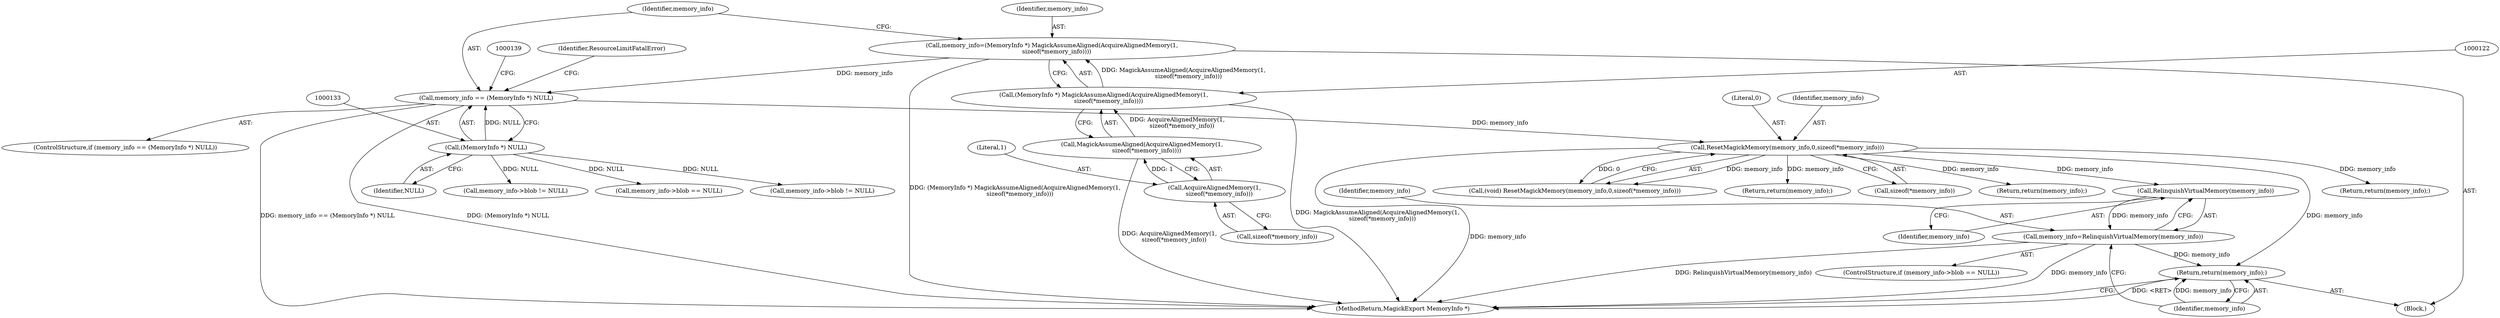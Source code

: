 digraph "0_ImageMagick_0474237508f39c4f783208123431815f1ededb76_5@pointer" {
"1000351" [label="(Call,RelinquishVirtualMemory(memory_info))"];
"1000140" [label="(Call,ResetMagickMemory(memory_info,0,sizeof(*memory_info)))"];
"1000130" [label="(Call,memory_info == (MemoryInfo *) NULL)"];
"1000119" [label="(Call,memory_info=(MemoryInfo *) MagickAssumeAligned(AcquireAlignedMemory(1,\n     sizeof(*memory_info))))"];
"1000121" [label="(Call,(MemoryInfo *) MagickAssumeAligned(AcquireAlignedMemory(1,\n     sizeof(*memory_info))))"];
"1000123" [label="(Call,MagickAssumeAligned(AcquireAlignedMemory(1,\n     sizeof(*memory_info))))"];
"1000124" [label="(Call,AcquireAlignedMemory(1,\n     sizeof(*memory_info)))"];
"1000132" [label="(Call,(MemoryInfo *) NULL)"];
"1000349" [label="(Call,memory_info=RelinquishVirtualMemory(memory_info))"];
"1000353" [label="(Return,return(memory_info);)"];
"1000353" [label="(Return,return(memory_info);)"];
"1000142" [label="(Literal,0)"];
"1000350" [label="(Identifier,memory_info)"];
"1000130" [label="(Call,memory_info == (MemoryInfo *) NULL)"];
"1000129" [label="(ControlStructure,if (memory_info == (MemoryInfo *) NULL))"];
"1000119" [label="(Call,memory_info=(MemoryInfo *) MagickAssumeAligned(AcquireAlignedMemory(1,\n     sizeof(*memory_info))))"];
"1000295" [label="(Return,return(memory_info);)"];
"1000349" [label="(Call,memory_info=RelinquishVirtualMemory(memory_info))"];
"1000320" [label="(Call,memory_info->blob == NULL)"];
"1000106" [label="(Block,)"];
"1000132" [label="(Call,(MemoryInfo *) NULL)"];
"1000120" [label="(Identifier,memory_info)"];
"1000125" [label="(Literal,1)"];
"1000143" [label="(Call,sizeof(*memory_info))"];
"1000210" [label="(Call,memory_info->blob != NULL)"];
"1000134" [label="(Identifier,NULL)"];
"1000126" [label="(Call,sizeof(*memory_info))"];
"1000141" [label="(Identifier,memory_info)"];
"1000176" [label="(Call,memory_info->blob != NULL)"];
"1000352" [label="(Identifier,memory_info)"];
"1000354" [label="(Identifier,memory_info)"];
"1000123" [label="(Call,MagickAssumeAligned(AcquireAlignedMemory(1,\n     sizeof(*memory_info))))"];
"1000355" [label="(MethodReturn,MagickExport MemoryInfo *)"];
"1000136" [label="(Identifier,ResourceLimitFatalError)"];
"1000124" [label="(Call,AcquireAlignedMemory(1,\n     sizeof(*memory_info)))"];
"1000187" [label="(Return,return(memory_info);)"];
"1000138" [label="(Call,(void) ResetMagickMemory(memory_info,0,sizeof(*memory_info)))"];
"1000343" [label="(ControlStructure,if (memory_info->blob == NULL))"];
"1000351" [label="(Call,RelinquishVirtualMemory(memory_info))"];
"1000131" [label="(Identifier,memory_info)"];
"1000121" [label="(Call,(MemoryInfo *) MagickAssumeAligned(AcquireAlignedMemory(1,\n     sizeof(*memory_info))))"];
"1000140" [label="(Call,ResetMagickMemory(memory_info,0,sizeof(*memory_info)))"];
"1000221" [label="(Return,return(memory_info);)"];
"1000351" -> "1000349"  [label="AST: "];
"1000351" -> "1000352"  [label="CFG: "];
"1000352" -> "1000351"  [label="AST: "];
"1000349" -> "1000351"  [label="CFG: "];
"1000351" -> "1000349"  [label="DDG: memory_info"];
"1000140" -> "1000351"  [label="DDG: memory_info"];
"1000140" -> "1000138"  [label="AST: "];
"1000140" -> "1000143"  [label="CFG: "];
"1000141" -> "1000140"  [label="AST: "];
"1000142" -> "1000140"  [label="AST: "];
"1000143" -> "1000140"  [label="AST: "];
"1000138" -> "1000140"  [label="CFG: "];
"1000140" -> "1000355"  [label="DDG: memory_info"];
"1000140" -> "1000138"  [label="DDG: memory_info"];
"1000140" -> "1000138"  [label="DDG: 0"];
"1000130" -> "1000140"  [label="DDG: memory_info"];
"1000140" -> "1000187"  [label="DDG: memory_info"];
"1000140" -> "1000221"  [label="DDG: memory_info"];
"1000140" -> "1000295"  [label="DDG: memory_info"];
"1000140" -> "1000353"  [label="DDG: memory_info"];
"1000130" -> "1000129"  [label="AST: "];
"1000130" -> "1000132"  [label="CFG: "];
"1000131" -> "1000130"  [label="AST: "];
"1000132" -> "1000130"  [label="AST: "];
"1000136" -> "1000130"  [label="CFG: "];
"1000139" -> "1000130"  [label="CFG: "];
"1000130" -> "1000355"  [label="DDG: memory_info == (MemoryInfo *) NULL"];
"1000130" -> "1000355"  [label="DDG: (MemoryInfo *) NULL"];
"1000119" -> "1000130"  [label="DDG: memory_info"];
"1000132" -> "1000130"  [label="DDG: NULL"];
"1000119" -> "1000106"  [label="AST: "];
"1000119" -> "1000121"  [label="CFG: "];
"1000120" -> "1000119"  [label="AST: "];
"1000121" -> "1000119"  [label="AST: "];
"1000131" -> "1000119"  [label="CFG: "];
"1000119" -> "1000355"  [label="DDG: (MemoryInfo *) MagickAssumeAligned(AcquireAlignedMemory(1,\n     sizeof(*memory_info)))"];
"1000121" -> "1000119"  [label="DDG: MagickAssumeAligned(AcquireAlignedMemory(1,\n     sizeof(*memory_info)))"];
"1000121" -> "1000123"  [label="CFG: "];
"1000122" -> "1000121"  [label="AST: "];
"1000123" -> "1000121"  [label="AST: "];
"1000121" -> "1000355"  [label="DDG: MagickAssumeAligned(AcquireAlignedMemory(1,\n     sizeof(*memory_info)))"];
"1000123" -> "1000121"  [label="DDG: AcquireAlignedMemory(1,\n     sizeof(*memory_info))"];
"1000123" -> "1000124"  [label="CFG: "];
"1000124" -> "1000123"  [label="AST: "];
"1000123" -> "1000355"  [label="DDG: AcquireAlignedMemory(1,\n     sizeof(*memory_info))"];
"1000124" -> "1000123"  [label="DDG: 1"];
"1000124" -> "1000126"  [label="CFG: "];
"1000125" -> "1000124"  [label="AST: "];
"1000126" -> "1000124"  [label="AST: "];
"1000132" -> "1000134"  [label="CFG: "];
"1000133" -> "1000132"  [label="AST: "];
"1000134" -> "1000132"  [label="AST: "];
"1000132" -> "1000176"  [label="DDG: NULL"];
"1000132" -> "1000210"  [label="DDG: NULL"];
"1000132" -> "1000320"  [label="DDG: NULL"];
"1000349" -> "1000343"  [label="AST: "];
"1000350" -> "1000349"  [label="AST: "];
"1000354" -> "1000349"  [label="CFG: "];
"1000349" -> "1000355"  [label="DDG: RelinquishVirtualMemory(memory_info)"];
"1000349" -> "1000355"  [label="DDG: memory_info"];
"1000349" -> "1000353"  [label="DDG: memory_info"];
"1000353" -> "1000106"  [label="AST: "];
"1000353" -> "1000354"  [label="CFG: "];
"1000354" -> "1000353"  [label="AST: "];
"1000355" -> "1000353"  [label="CFG: "];
"1000353" -> "1000355"  [label="DDG: <RET>"];
"1000354" -> "1000353"  [label="DDG: memory_info"];
}
